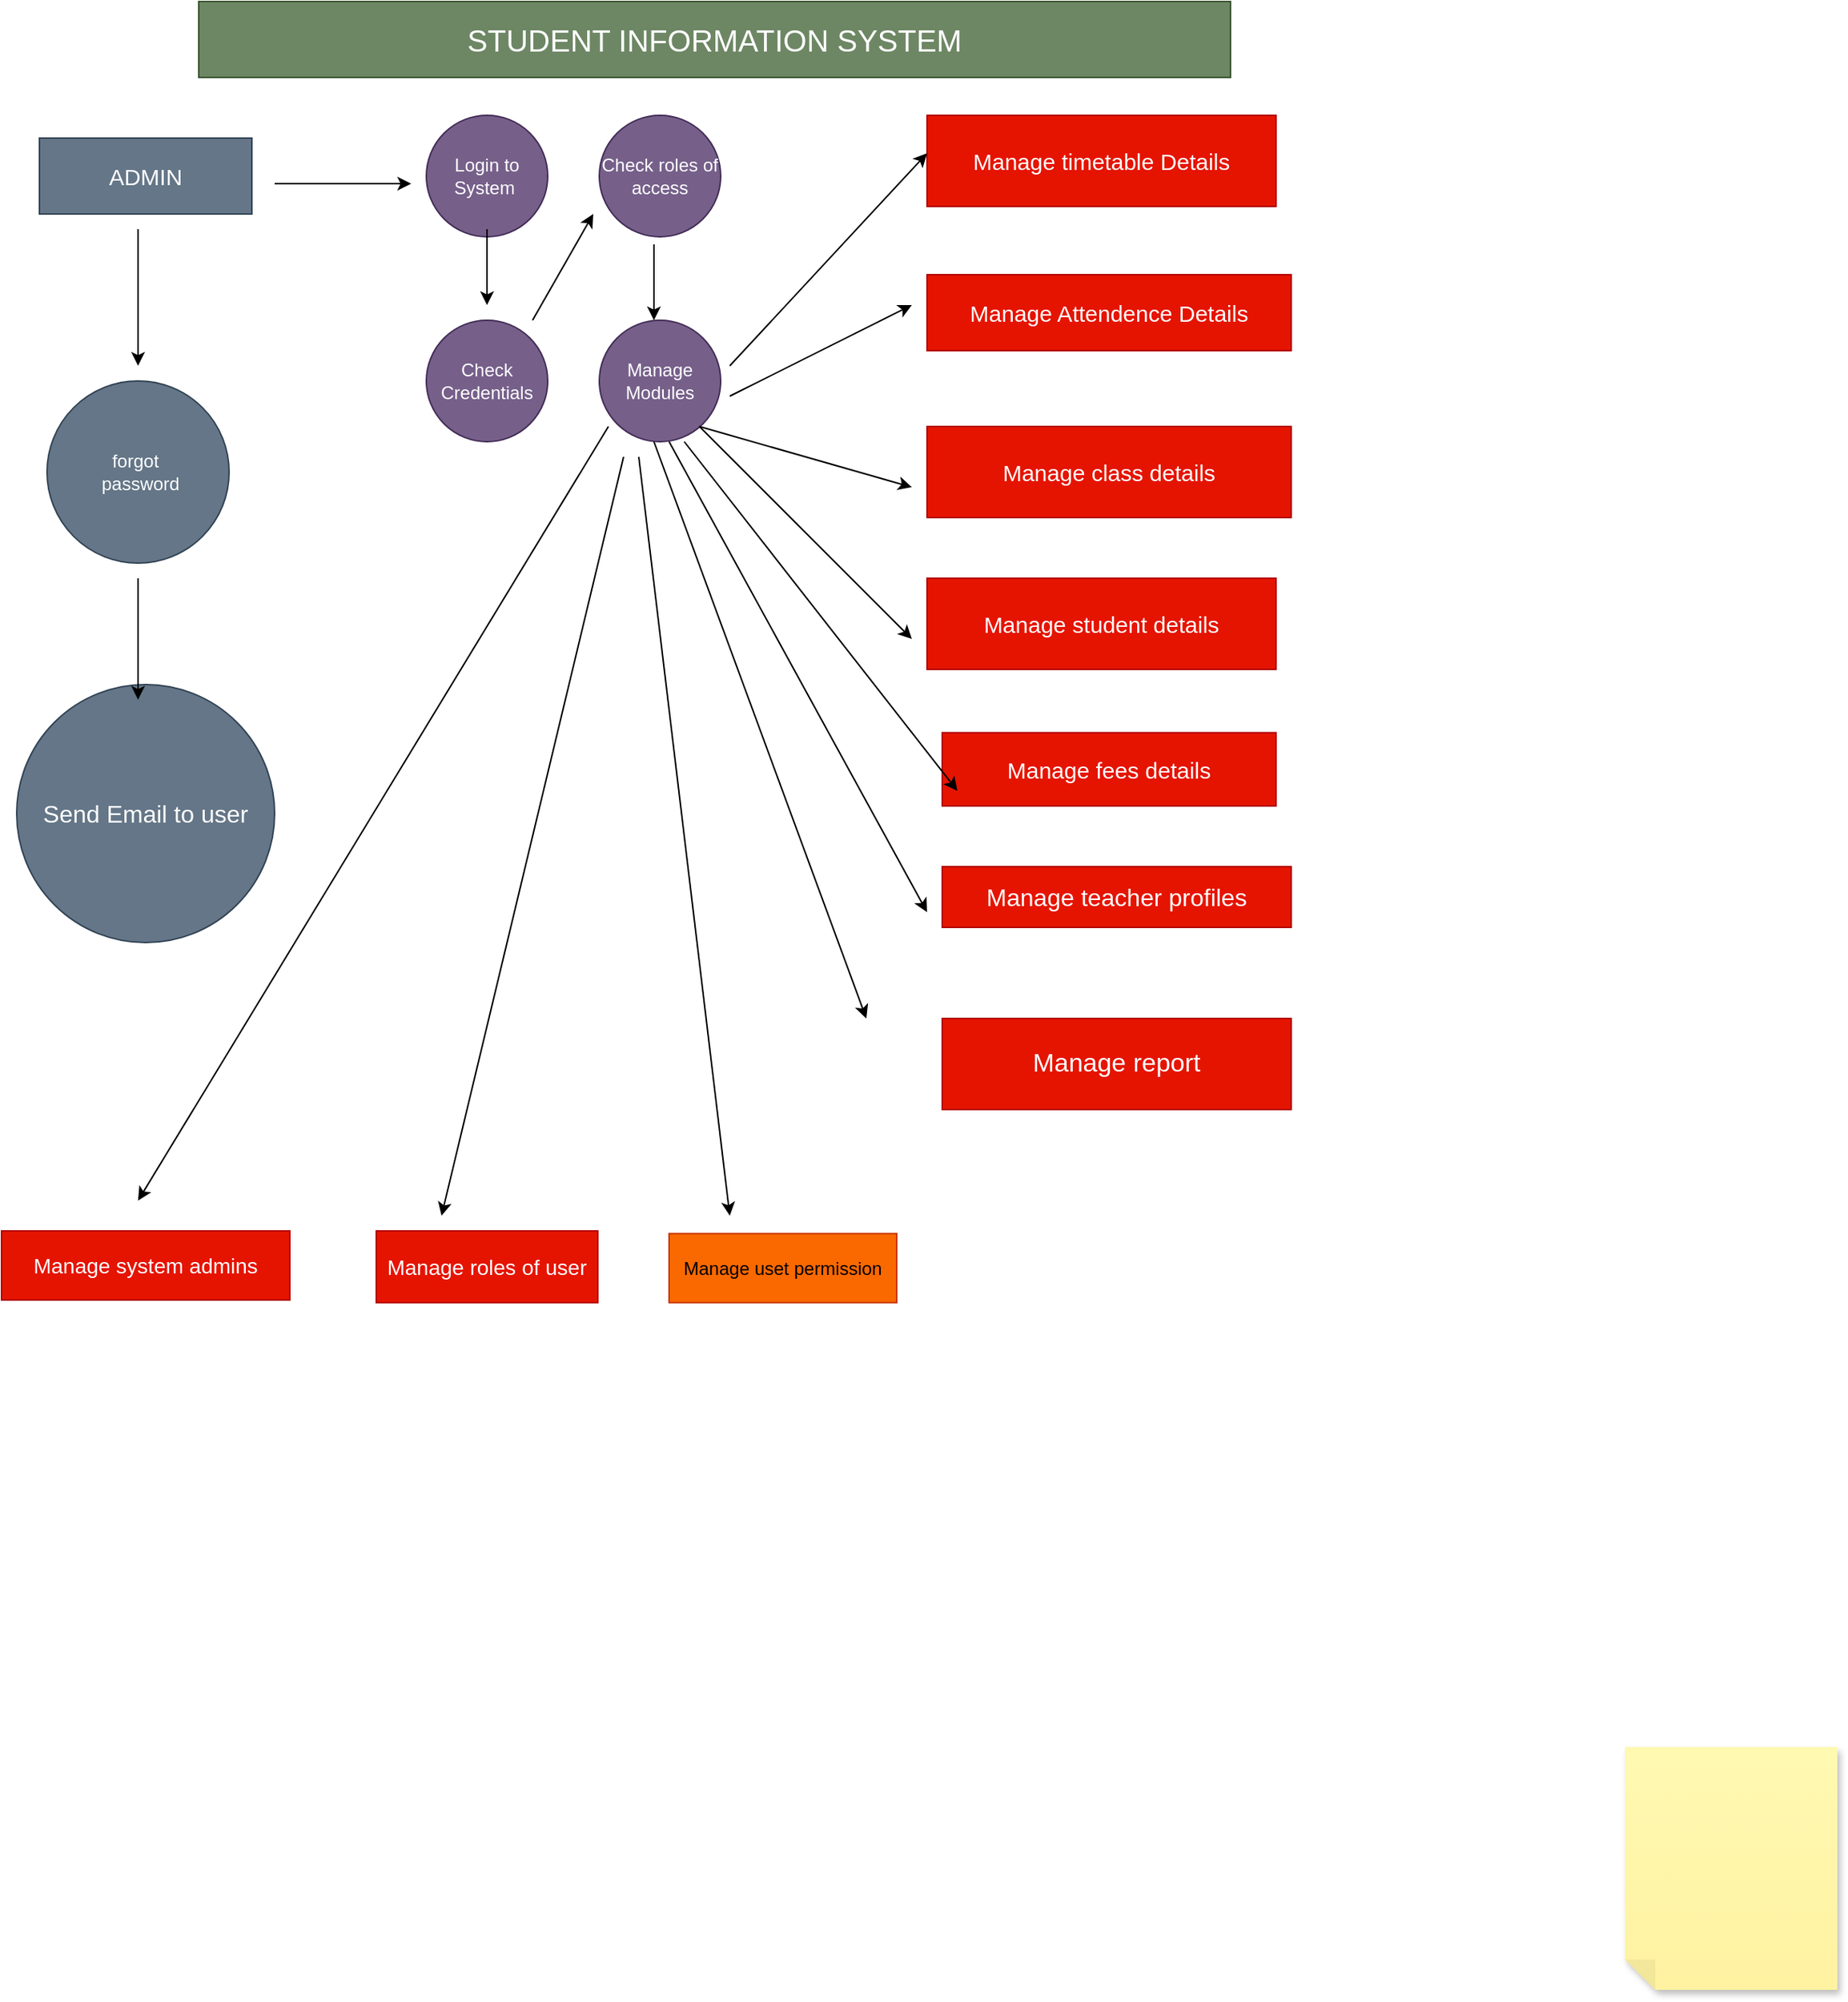 <mxfile version="28.0.7">
  <diagram id="QZXZdfDButVdJtxfi-7L" name="Page-2">
    <mxGraphModel dx="1613" dy="451" grid="1" gridSize="10" guides="1" tooltips="1" connect="1" arrows="1" fold="1" page="1" pageScale="1" pageWidth="827" pageHeight="1169" math="0" shadow="0">
      <root>
        <mxCell id="0" />
        <mxCell id="1" parent="0" />
        <mxCell id="1TLZHsi8gzNMtm6zdKf4-1" value="&lt;font style=&quot;font-size: 20px;&quot;&gt;STUDENT INFORMATION SYSTEM&lt;/font&gt;" style="rounded=0;whiteSpace=wrap;html=1;fillColor=#6d8764;fontColor=#ffffff;strokeColor=#3A5431;" parent="1" vertex="1">
          <mxGeometry x="70" y="30" width="680" height="50" as="geometry" />
        </mxCell>
        <mxCell id="1TLZHsi8gzNMtm6zdKf4-2" value="&lt;font style=&quot;font-size: 15px;&quot;&gt;ADMIN&lt;/font&gt;" style="rounded=0;whiteSpace=wrap;html=1;fillColor=#647687;fontColor=#ffffff;strokeColor=#314354;" parent="1" vertex="1">
          <mxGeometry x="-35" y="120" width="140" height="50" as="geometry" />
        </mxCell>
        <mxCell id="1TLZHsi8gzNMtm6zdKf4-3" value="Login to System&amp;nbsp;" style="ellipse;whiteSpace=wrap;html=1;aspect=fixed;fillColor=#76608a;fontColor=#ffffff;strokeColor=#432D57;" parent="1" vertex="1">
          <mxGeometry x="220" y="105" width="80" height="80" as="geometry" />
        </mxCell>
        <mxCell id="1TLZHsi8gzNMtm6zdKf4-4" value="Check roles of access" style="ellipse;whiteSpace=wrap;html=1;aspect=fixed;fillColor=#76608a;fontColor=#ffffff;strokeColor=#432D57;" parent="1" vertex="1">
          <mxGeometry x="334" y="105" width="80" height="80" as="geometry" />
        </mxCell>
        <mxCell id="1TLZHsi8gzNMtm6zdKf4-5" value="forgot&amp;nbsp;&lt;div&gt;&amp;nbsp;password&lt;/div&gt;" style="ellipse;whiteSpace=wrap;html=1;aspect=fixed;fillColor=#647687;fontColor=#ffffff;strokeColor=#314354;" parent="1" vertex="1">
          <mxGeometry x="-30" y="280" width="120" height="120" as="geometry" />
        </mxCell>
        <mxCell id="1TLZHsi8gzNMtm6zdKf4-6" value="&lt;font style=&quot;font-size: 16px;&quot;&gt;Send Email to user&lt;/font&gt;" style="ellipse;whiteSpace=wrap;html=1;aspect=fixed;fillColor=#647687;fontColor=#ffffff;strokeColor=#314354;" parent="1" vertex="1">
          <mxGeometry x="-50" y="480" width="170" height="170" as="geometry" />
        </mxCell>
        <mxCell id="1TLZHsi8gzNMtm6zdKf4-7" value="Check Credentials" style="ellipse;whiteSpace=wrap;html=1;aspect=fixed;fillColor=#76608a;fontColor=#ffffff;strokeColor=#432D57;" parent="1" vertex="1">
          <mxGeometry x="220" y="240" width="80" height="80" as="geometry" />
        </mxCell>
        <mxCell id="1TLZHsi8gzNMtm6zdKf4-8" value="Manage Modules" style="ellipse;whiteSpace=wrap;html=1;aspect=fixed;fillColor=#76608a;fontColor=#ffffff;strokeColor=#432D57;" parent="1" vertex="1">
          <mxGeometry x="334" y="240" width="80" height="80" as="geometry" />
        </mxCell>
        <mxCell id="1TLZHsi8gzNMtm6zdKf4-9" value="&lt;font style=&quot;font-size: 14px;&quot;&gt;Manage system admins&lt;/font&gt;" style="rounded=0;whiteSpace=wrap;html=1;fillColor=#e51400;fontColor=#ffffff;strokeColor=#B20000;" parent="1" vertex="1">
          <mxGeometry x="-60" y="840" width="190" height="45.5" as="geometry" />
        </mxCell>
        <mxCell id="1TLZHsi8gzNMtm6zdKf4-10" value="&lt;font style=&quot;font-size: 14px;&quot;&gt;Manage roles of user&lt;/font&gt;" style="rounded=0;whiteSpace=wrap;html=1;fillColor=#e51400;fontColor=#ffffff;strokeColor=#B20000;" parent="1" vertex="1">
          <mxGeometry x="187" y="840" width="146" height="47.25" as="geometry" />
        </mxCell>
        <mxCell id="1TLZHsi8gzNMtm6zdKf4-11" value="Manage uset permission" style="rounded=0;whiteSpace=wrap;html=1;fillColor=#fa6800;fontColor=#000000;strokeColor=#C73500;" parent="1" vertex="1">
          <mxGeometry x="380" y="841.75" width="150" height="45.5" as="geometry" />
        </mxCell>
        <mxCell id="1TLZHsi8gzNMtm6zdKf4-12" value="&lt;font style=&quot;font-size: 15px;&quot;&gt;Manage timetable Details&lt;/font&gt;" style="rounded=0;whiteSpace=wrap;html=1;fillColor=#e51400;fontColor=#ffffff;strokeColor=#B20000;" parent="1" vertex="1">
          <mxGeometry x="550" y="105" width="230" height="60" as="geometry" />
        </mxCell>
        <mxCell id="1TLZHsi8gzNMtm6zdKf4-15" value="&lt;font style=&quot;font-size: 15px;&quot;&gt;Manage class details&lt;/font&gt;" style="rounded=0;whiteSpace=wrap;html=1;fillColor=#e51400;fontColor=#ffffff;strokeColor=#B20000;" parent="1" vertex="1">
          <mxGeometry x="550" y="310" width="240" height="60" as="geometry" />
        </mxCell>
        <mxCell id="1TLZHsi8gzNMtm6zdKf4-16" value="&lt;font style=&quot;font-size: 15px;&quot;&gt;Manage student details&lt;/font&gt;" style="rounded=0;whiteSpace=wrap;html=1;fillColor=#e51400;fontColor=#ffffff;strokeColor=#B20000;" parent="1" vertex="1">
          <mxGeometry x="550" y="410" width="230" height="60" as="geometry" />
        </mxCell>
        <mxCell id="1TLZHsi8gzNMtm6zdKf4-17" value="&lt;font style=&quot;font-size: 15px;&quot;&gt;Manage fees details&lt;/font&gt;" style="rounded=0;whiteSpace=wrap;html=1;fillColor=#e51400;fontColor=#ffffff;strokeColor=#B20000;" parent="1" vertex="1">
          <mxGeometry x="560" y="511.75" width="220" height="48.25" as="geometry" />
        </mxCell>
        <mxCell id="1TLZHsi8gzNMtm6zdKf4-18" value="&lt;font style=&quot;font-size: 16px;&quot;&gt;Manage teacher profiles&lt;/font&gt;" style="rounded=0;whiteSpace=wrap;html=1;fillColor=#e51400;fontColor=#ffffff;strokeColor=#B20000;" parent="1" vertex="1">
          <mxGeometry x="560" y="600" width="230" height="40" as="geometry" />
        </mxCell>
        <mxCell id="1TLZHsi8gzNMtm6zdKf4-19" value="&lt;font style=&quot;font-size: 17px;&quot;&gt;Manage report&lt;/font&gt;" style="rounded=0;whiteSpace=wrap;html=1;fillColor=#e51400;fontColor=#ffffff;strokeColor=#B20000;" parent="1" vertex="1">
          <mxGeometry x="560" y="700" width="230" height="60" as="geometry" />
        </mxCell>
        <mxCell id="1TLZHsi8gzNMtm6zdKf4-21" value="" style="endArrow=classic;html=1;rounded=0;" parent="1" edge="1">
          <mxGeometry width="50" height="50" relative="1" as="geometry">
            <mxPoint x="420" y="270" as="sourcePoint" />
            <mxPoint x="550" y="130" as="targetPoint" />
          </mxGeometry>
        </mxCell>
        <mxCell id="1TLZHsi8gzNMtm6zdKf4-22" value="" style="endArrow=classic;html=1;rounded=0;exitX=0.95;exitY=0.75;exitDx=0;exitDy=0;exitPerimeter=0;" parent="1" source="1TLZHsi8gzNMtm6zdKf4-13" edge="1">
          <mxGeometry width="50" height="50" relative="1" as="geometry">
            <mxPoint x="450" y="290" as="sourcePoint" />
            <mxPoint x="560" y="240" as="targetPoint" />
            <Array as="points" />
          </mxGeometry>
        </mxCell>
        <mxCell id="1TLZHsi8gzNMtm6zdKf4-13" value="&lt;font style=&quot;font-size: 15px;&quot;&gt;Manage Attendence Details&lt;/font&gt;" style="rounded=0;whiteSpace=wrap;html=1;fillColor=#e51400;fontColor=#ffffff;strokeColor=#B20000;" parent="1" vertex="1">
          <mxGeometry x="550" y="210" width="240" height="50" as="geometry" />
        </mxCell>
        <mxCell id="1TLZHsi8gzNMtm6zdKf4-24" value="" style="endArrow=classic;html=1;rounded=0;" parent="1" edge="1">
          <mxGeometry width="50" height="50" relative="1" as="geometry">
            <mxPoint x="420" y="290" as="sourcePoint" />
            <mxPoint x="540" y="230" as="targetPoint" />
          </mxGeometry>
        </mxCell>
        <mxCell id="1TLZHsi8gzNMtm6zdKf4-27" value="" style="endArrow=classic;html=1;rounded=0;exitX=0.825;exitY=0.875;exitDx=0;exitDy=0;exitPerimeter=0;" parent="1" source="1TLZHsi8gzNMtm6zdKf4-8" edge="1">
          <mxGeometry width="50" height="50" relative="1" as="geometry">
            <mxPoint x="410" y="260" as="sourcePoint" />
            <mxPoint x="540" y="350" as="targetPoint" />
          </mxGeometry>
        </mxCell>
        <mxCell id="1TLZHsi8gzNMtm6zdKf4-28" value="" style="endArrow=classic;html=1;rounded=0;" parent="1" edge="1">
          <mxGeometry width="50" height="50" relative="1" as="geometry">
            <mxPoint x="400" y="310" as="sourcePoint" />
            <mxPoint x="540" y="450" as="targetPoint" />
            <Array as="points" />
          </mxGeometry>
        </mxCell>
        <mxCell id="1TLZHsi8gzNMtm6zdKf4-29" value="" style="endArrow=classic;html=1;rounded=0;" parent="1" edge="1">
          <mxGeometry width="50" height="50" relative="1" as="geometry">
            <mxPoint x="390" y="320" as="sourcePoint" />
            <mxPoint x="570" y="550" as="targetPoint" />
          </mxGeometry>
        </mxCell>
        <mxCell id="1TLZHsi8gzNMtm6zdKf4-30" value="" style="endArrow=classic;html=1;rounded=0;" parent="1" edge="1">
          <mxGeometry width="50" height="50" relative="1" as="geometry">
            <mxPoint x="380" y="320" as="sourcePoint" />
            <mxPoint x="550" y="630" as="targetPoint" />
          </mxGeometry>
        </mxCell>
        <mxCell id="1TLZHsi8gzNMtm6zdKf4-31" value="" style="endArrow=classic;html=1;rounded=0;" parent="1" edge="1">
          <mxGeometry width="50" height="50" relative="1" as="geometry">
            <mxPoint x="370" y="320" as="sourcePoint" />
            <mxPoint x="510" y="700" as="targetPoint" />
          </mxGeometry>
        </mxCell>
        <mxCell id="1TLZHsi8gzNMtm6zdKf4-33" value="" style="endArrow=classic;html=1;rounded=0;" parent="1" edge="1">
          <mxGeometry width="50" height="50" relative="1" as="geometry">
            <mxPoint x="360" y="330" as="sourcePoint" />
            <mxPoint x="420" y="830" as="targetPoint" />
          </mxGeometry>
        </mxCell>
        <mxCell id="1TLZHsi8gzNMtm6zdKf4-35" value="" style="endArrow=classic;html=1;rounded=0;" parent="1" edge="1">
          <mxGeometry width="50" height="50" relative="1" as="geometry">
            <mxPoint x="350" y="330" as="sourcePoint" />
            <mxPoint x="230" y="830" as="targetPoint" />
          </mxGeometry>
        </mxCell>
        <mxCell id="1TLZHsi8gzNMtm6zdKf4-36" value="" style="endArrow=classic;html=1;rounded=0;exitX=0.075;exitY=0.875;exitDx=0;exitDy=0;exitPerimeter=0;" parent="1" source="1TLZHsi8gzNMtm6zdKf4-8" edge="1">
          <mxGeometry width="50" height="50" relative="1" as="geometry">
            <mxPoint x="320" y="340" as="sourcePoint" />
            <mxPoint x="30" y="820" as="targetPoint" />
          </mxGeometry>
        </mxCell>
        <mxCell id="1TLZHsi8gzNMtm6zdKf4-43" value="" style="endArrow=classic;html=1;rounded=0;" parent="1" edge="1">
          <mxGeometry width="50" height="50" relative="1" as="geometry">
            <mxPoint x="120" y="150" as="sourcePoint" />
            <mxPoint x="210" y="150" as="targetPoint" />
          </mxGeometry>
        </mxCell>
        <mxCell id="1TLZHsi8gzNMtm6zdKf4-44" value="" style="endArrow=classic;html=1;rounded=0;" parent="1" edge="1">
          <mxGeometry width="50" height="50" relative="1" as="geometry">
            <mxPoint x="30" y="180" as="sourcePoint" />
            <mxPoint x="30" y="270" as="targetPoint" />
          </mxGeometry>
        </mxCell>
        <mxCell id="1TLZHsi8gzNMtm6zdKf4-45" value="" style="endArrow=classic;html=1;rounded=0;" parent="1" edge="1">
          <mxGeometry width="50" height="50" relative="1" as="geometry">
            <mxPoint x="30" y="410" as="sourcePoint" />
            <mxPoint x="30" y="490" as="targetPoint" />
            <Array as="points">
              <mxPoint x="30" y="480" />
            </Array>
          </mxGeometry>
        </mxCell>
        <mxCell id="1TLZHsi8gzNMtm6zdKf4-46" value="" style="endArrow=classic;html=1;rounded=0;exitX=0.5;exitY=0.938;exitDx=0;exitDy=0;exitPerimeter=0;" parent="1" source="1TLZHsi8gzNMtm6zdKf4-3" edge="1">
          <mxGeometry width="50" height="50" relative="1" as="geometry">
            <mxPoint x="260" y="210" as="sourcePoint" />
            <mxPoint x="260" y="230" as="targetPoint" />
          </mxGeometry>
        </mxCell>
        <mxCell id="1TLZHsi8gzNMtm6zdKf4-47" value="" style="endArrow=classic;html=1;rounded=0;exitX=0.875;exitY=0;exitDx=0;exitDy=0;exitPerimeter=0;" parent="1" source="1TLZHsi8gzNMtm6zdKf4-7" edge="1">
          <mxGeometry width="50" height="50" relative="1" as="geometry">
            <mxPoint x="280" y="500" as="sourcePoint" />
            <mxPoint x="330" y="170" as="targetPoint" />
          </mxGeometry>
        </mxCell>
        <mxCell id="1TLZHsi8gzNMtm6zdKf4-49" value="" style="endArrow=classic;html=1;rounded=0;" parent="1" edge="1">
          <mxGeometry width="50" height="50" relative="1" as="geometry">
            <mxPoint x="370" y="190" as="sourcePoint" />
            <mxPoint x="370" y="240" as="targetPoint" />
          </mxGeometry>
        </mxCell>
        <mxCell id="1TLZHsi8gzNMtm6zdKf4-50" value="" style="shape=note;whiteSpace=wrap;html=1;backgroundOutline=1;fontColor=#000000;darkOpacity=0.05;fillColor=#FFF9B2;strokeColor=none;fillStyle=solid;direction=west;gradientDirection=north;gradientColor=#FFF2A1;shadow=1;size=20;pointerEvents=1;" parent="1" vertex="1">
          <mxGeometry x="1010" y="1180" width="140" height="160" as="geometry" />
        </mxCell>
      </root>
    </mxGraphModel>
  </diagram>
</mxfile>
